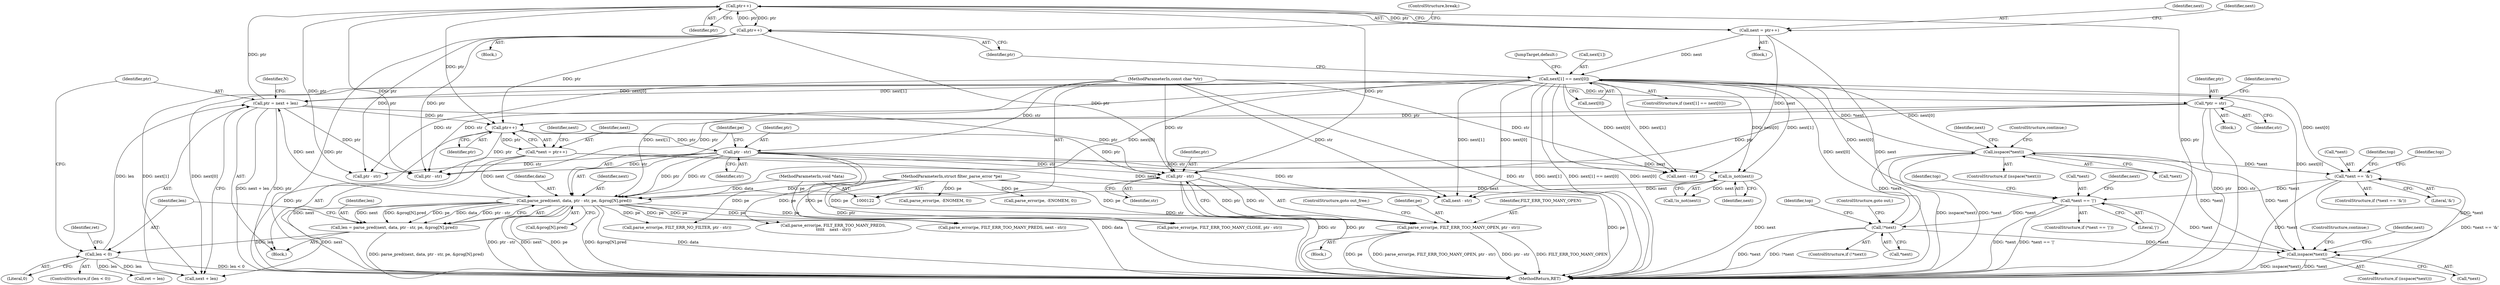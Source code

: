 digraph "0_linux_81f9c4e4177d31ced6f52a89bb70e93bfb77ca03_1@pointer" {
"1000462" [label="(Call,ptr - str)"];
"1000333" [label="(Call,ptr++)"];
"1000317" [label="(Call,ptr = next + len)"];
"1000350" [label="(Call,next[1] == next[0])"];
"1000331" [label="(Call,next = ptr++)"];
"1000336" [label="(Call,isspace(*next))"];
"1000431" [label="(Call,!*next)"];
"1000420" [label="(Call,*next == '|')"];
"1000392" [label="(Call,*next == '&')"];
"1000231" [label="(Call,isspace(*next))"];
"1000295" [label="(Call,parse_pred(next, data, ptr - str, pe, &prog[N].pred))"];
"1000259" [label="(Call,is_not(next))"];
"1000226" [label="(Call,*next = ptr++)"];
"1000228" [label="(Call,ptr++)"];
"1000358" [label="(Call,ptr++)"];
"1000133" [label="(Call,*ptr = str)"];
"1000123" [label="(MethodParameterIn,const char *str)"];
"1000127" [label="(MethodParameterIn,void *data)"];
"1000298" [label="(Call,ptr - str)"];
"1000128" [label="(MethodParameterIn,struct filter_parse_error *pe)"];
"1000309" [label="(Call,len < 0)"];
"1000293" [label="(Call,len = parse_pred(next, data, ptr - str, pe, &prog[N].pred))"];
"1000459" [label="(Call,parse_error(pe, FILT_ERR_TOO_MANY_OPEN, ptr - str))"];
"1000465" [label="(ControlStructure,goto out_free;)"];
"1000334" [label="(Identifier,ptr)"];
"1000354" [label="(Call,next[0])"];
"1000296" [label="(Identifier,next)"];
"1000228" [label="(Call,ptr++)"];
"1000272" [label="(Call,parse_error(pe, FILT_ERR_TOO_MANY_PREDS, next - str))"];
"1000314" [label="(Identifier,ret)"];
"1000330" [label="(Block,)"];
"1000123" [label="(MethodParameterIn,const char *str)"];
"1000462" [label="(Call,ptr - str)"];
"1000300" [label="(Identifier,str)"];
"1000447" [label="(Call,ptr - str)"];
"1000258" [label="(Call,!is_not(next))"];
"1000317" [label="(Call,ptr = next + len)"];
"1000351" [label="(Call,next[1])"];
"1000331" [label="(Call,next = ptr++)"];
"1000458" [label="(Block,)"];
"1000297" [label="(Identifier,data)"];
"1000342" [label="(Identifier,next)"];
"1000427" [label="(Identifier,top)"];
"1000318" [label="(Identifier,ptr)"];
"1000393" [label="(Call,*next)"];
"1000392" [label="(Call,*next == '&')"];
"1000335" [label="(ControlStructure,if (isspace(*next)))"];
"1000302" [label="(Call,&prog[N].pred)"];
"1000477" [label="(Call,ptr - str)"];
"1000350" [label="(Call,next[1] == next[0])"];
"1000226" [label="(Call,*next = ptr++)"];
"1000391" [label="(ControlStructure,if (*next == '&'))"];
"1000259" [label="(Call,is_not(next))"];
"1000405" [label="(Identifier,top)"];
"1000129" [label="(Block,)"];
"1000135" [label="(Identifier,str)"];
"1000233" [label="(Identifier,next)"];
"1000232" [label="(Call,*next)"];
"1000275" [label="(Call,next - str)"];
"1000260" [label="(Identifier,next)"];
"1000229" [label="(Identifier,ptr)"];
"1000134" [label="(Identifier,ptr)"];
"1000298" [label="(Call,ptr - str)"];
"1000431" [label="(Call,!*next)"];
"1000128" [label="(MethodParameterIn,struct filter_parse_error *pe)"];
"1000463" [label="(Identifier,ptr)"];
"1000295" [label="(Call,parse_pred(next, data, ptr - str, pe, &prog[N].pred))"];
"1000430" [label="(ControlStructure,if (!*next))"];
"1000234" [label="(ControlStructure,continue;)"];
"1000474" [label="(Call,parse_error(pe, FILT_ERR_NO_FILTER, ptr - str))"];
"1000460" [label="(Identifier,pe)"];
"1000459" [label="(Call,parse_error(pe, FILT_ERR_TOO_MANY_OPEN, ptr - str))"];
"1000432" [label="(Call,*next)"];
"1000365" [label="(Call,next - str)"];
"1000337" [label="(Call,*next)"];
"1000336" [label="(Call,isspace(*next))"];
"1000138" [label="(Identifier,inverts)"];
"1000237" [label="(Identifier,next)"];
"1000323" [label="(Identifier,N)"];
"1000395" [label="(Literal,'&')"];
"1000308" [label="(ControlStructure,if (len < 0))"];
"1000464" [label="(Identifier,str)"];
"1000421" [label="(Call,*next)"];
"1000311" [label="(Literal,0)"];
"1000349" [label="(ControlStructure,if (next[1] == next[0]))"];
"1000357" [label="(Block,)"];
"1000310" [label="(Identifier,len)"];
"1000309" [label="(Call,len < 0)"];
"1000626" [label="(MethodReturn,RET)"];
"1000339" [label="(ControlStructure,continue;)"];
"1000187" [label="(Call,parse_error(pe, -ENOMEM, 0))"];
"1000433" [label="(Identifier,next)"];
"1000333" [label="(Call,ptr++)"];
"1000231" [label="(Call,isspace(*next))"];
"1000437" [label="(Identifier,top)"];
"1000360" [label="(ControlStructure,break;)"];
"1000127" [label="(MethodParameterIn,void *data)"];
"1000338" [label="(Identifier,next)"];
"1000299" [label="(Identifier,ptr)"];
"1000361" [label="(JumpTarget,default:)"];
"1000399" [label="(Identifier,top)"];
"1000294" [label="(Identifier,len)"];
"1000227" [label="(Identifier,next)"];
"1000319" [label="(Call,next + len)"];
"1000359" [label="(Identifier,ptr)"];
"1000332" [label="(Identifier,next)"];
"1000301" [label="(Identifier,pe)"];
"1000358" [label="(Call,ptr++)"];
"1000133" [label="(Call,*ptr = str)"];
"1000230" [label="(ControlStructure,if (isspace(*next)))"];
"1000313" [label="(Call,ret = len)"];
"1000423" [label="(Literal,'|')"];
"1000461" [label="(Identifier,FILT_ERR_TOO_MANY_OPEN)"];
"1000420" [label="(Call,*next == '|')"];
"1000419" [label="(ControlStructure,if (*next == '|'))"];
"1000224" [label="(Block,)"];
"1000444" [label="(Call,parse_error(pe, FILT_ERR_TOO_MANY_CLOSE, ptr - str))"];
"1000434" [label="(ControlStructure,goto out;)"];
"1000205" [label="(Call,parse_error(pe, -ENOMEM, 0))"];
"1000362" [label="(Call,parse_error(pe, FILT_ERR_TOO_MANY_PREDS,\n\t\t\t\t\t    next - str))"];
"1000293" [label="(Call,len = parse_pred(next, data, ptr - str, pe, &prog[N].pred))"];
"1000462" -> "1000459"  [label="AST: "];
"1000462" -> "1000464"  [label="CFG: "];
"1000463" -> "1000462"  [label="AST: "];
"1000464" -> "1000462"  [label="AST: "];
"1000459" -> "1000462"  [label="CFG: "];
"1000462" -> "1000626"  [label="DDG: ptr"];
"1000462" -> "1000626"  [label="DDG: str"];
"1000462" -> "1000459"  [label="DDG: ptr"];
"1000462" -> "1000459"  [label="DDG: str"];
"1000333" -> "1000462"  [label="DDG: ptr"];
"1000317" -> "1000462"  [label="DDG: ptr"];
"1000358" -> "1000462"  [label="DDG: ptr"];
"1000228" -> "1000462"  [label="DDG: ptr"];
"1000133" -> "1000462"  [label="DDG: ptr"];
"1000298" -> "1000462"  [label="DDG: str"];
"1000123" -> "1000462"  [label="DDG: str"];
"1000333" -> "1000331"  [label="AST: "];
"1000333" -> "1000334"  [label="CFG: "];
"1000334" -> "1000333"  [label="AST: "];
"1000331" -> "1000333"  [label="CFG: "];
"1000333" -> "1000626"  [label="DDG: ptr"];
"1000333" -> "1000228"  [label="DDG: ptr"];
"1000333" -> "1000331"  [label="DDG: ptr"];
"1000317" -> "1000333"  [label="DDG: ptr"];
"1000358" -> "1000333"  [label="DDG: ptr"];
"1000333" -> "1000358"  [label="DDG: ptr"];
"1000333" -> "1000447"  [label="DDG: ptr"];
"1000333" -> "1000477"  [label="DDG: ptr"];
"1000317" -> "1000224"  [label="AST: "];
"1000317" -> "1000319"  [label="CFG: "];
"1000318" -> "1000317"  [label="AST: "];
"1000319" -> "1000317"  [label="AST: "];
"1000323" -> "1000317"  [label="CFG: "];
"1000317" -> "1000626"  [label="DDG: ptr"];
"1000317" -> "1000626"  [label="DDG: next + len"];
"1000317" -> "1000228"  [label="DDG: ptr"];
"1000350" -> "1000317"  [label="DDG: next[1]"];
"1000350" -> "1000317"  [label="DDG: next[0]"];
"1000295" -> "1000317"  [label="DDG: next"];
"1000309" -> "1000317"  [label="DDG: len"];
"1000317" -> "1000477"  [label="DDG: ptr"];
"1000350" -> "1000349"  [label="AST: "];
"1000350" -> "1000354"  [label="CFG: "];
"1000351" -> "1000350"  [label="AST: "];
"1000354" -> "1000350"  [label="AST: "];
"1000359" -> "1000350"  [label="CFG: "];
"1000361" -> "1000350"  [label="CFG: "];
"1000350" -> "1000626"  [label="DDG: next[1]"];
"1000350" -> "1000626"  [label="DDG: next[1] == next[0]"];
"1000350" -> "1000626"  [label="DDG: next[0]"];
"1000350" -> "1000231"  [label="DDG: next[0]"];
"1000350" -> "1000259"  [label="DDG: next[1]"];
"1000350" -> "1000259"  [label="DDG: next[0]"];
"1000350" -> "1000275"  [label="DDG: next[1]"];
"1000350" -> "1000275"  [label="DDG: next[0]"];
"1000350" -> "1000295"  [label="DDG: next[1]"];
"1000350" -> "1000295"  [label="DDG: next[0]"];
"1000350" -> "1000319"  [label="DDG: next[1]"];
"1000350" -> "1000319"  [label="DDG: next[0]"];
"1000350" -> "1000336"  [label="DDG: next[0]"];
"1000331" -> "1000350"  [label="DDG: next"];
"1000336" -> "1000350"  [label="DDG: *next"];
"1000350" -> "1000365"  [label="DDG: next[1]"];
"1000350" -> "1000365"  [label="DDG: next[0]"];
"1000350" -> "1000392"  [label="DDG: next[0]"];
"1000350" -> "1000420"  [label="DDG: next[0]"];
"1000350" -> "1000431"  [label="DDG: next[0]"];
"1000331" -> "1000330"  [label="AST: "];
"1000332" -> "1000331"  [label="AST: "];
"1000338" -> "1000331"  [label="CFG: "];
"1000331" -> "1000626"  [label="DDG: next"];
"1000331" -> "1000365"  [label="DDG: next"];
"1000336" -> "1000335"  [label="AST: "];
"1000336" -> "1000337"  [label="CFG: "];
"1000337" -> "1000336"  [label="AST: "];
"1000339" -> "1000336"  [label="CFG: "];
"1000342" -> "1000336"  [label="CFG: "];
"1000336" -> "1000626"  [label="DDG: isspace(*next)"];
"1000336" -> "1000626"  [label="DDG: *next"];
"1000336" -> "1000231"  [label="DDG: *next"];
"1000431" -> "1000336"  [label="DDG: *next"];
"1000231" -> "1000336"  [label="DDG: *next"];
"1000336" -> "1000392"  [label="DDG: *next"];
"1000431" -> "1000430"  [label="AST: "];
"1000431" -> "1000432"  [label="CFG: "];
"1000432" -> "1000431"  [label="AST: "];
"1000434" -> "1000431"  [label="CFG: "];
"1000437" -> "1000431"  [label="CFG: "];
"1000431" -> "1000626"  [label="DDG: *next"];
"1000431" -> "1000626"  [label="DDG: !*next"];
"1000431" -> "1000231"  [label="DDG: *next"];
"1000420" -> "1000431"  [label="DDG: *next"];
"1000420" -> "1000419"  [label="AST: "];
"1000420" -> "1000423"  [label="CFG: "];
"1000421" -> "1000420"  [label="AST: "];
"1000423" -> "1000420"  [label="AST: "];
"1000427" -> "1000420"  [label="CFG: "];
"1000433" -> "1000420"  [label="CFG: "];
"1000420" -> "1000626"  [label="DDG: *next == '|'"];
"1000420" -> "1000626"  [label="DDG: *next"];
"1000420" -> "1000231"  [label="DDG: *next"];
"1000392" -> "1000420"  [label="DDG: *next"];
"1000392" -> "1000391"  [label="AST: "];
"1000392" -> "1000395"  [label="CFG: "];
"1000393" -> "1000392"  [label="AST: "];
"1000395" -> "1000392"  [label="AST: "];
"1000399" -> "1000392"  [label="CFG: "];
"1000405" -> "1000392"  [label="CFG: "];
"1000392" -> "1000626"  [label="DDG: *next == '&'"];
"1000392" -> "1000626"  [label="DDG: *next"];
"1000392" -> "1000231"  [label="DDG: *next"];
"1000231" -> "1000230"  [label="AST: "];
"1000231" -> "1000232"  [label="CFG: "];
"1000232" -> "1000231"  [label="AST: "];
"1000234" -> "1000231"  [label="CFG: "];
"1000237" -> "1000231"  [label="CFG: "];
"1000231" -> "1000626"  [label="DDG: isspace(*next)"];
"1000231" -> "1000626"  [label="DDG: *next"];
"1000295" -> "1000293"  [label="AST: "];
"1000295" -> "1000302"  [label="CFG: "];
"1000296" -> "1000295"  [label="AST: "];
"1000297" -> "1000295"  [label="AST: "];
"1000298" -> "1000295"  [label="AST: "];
"1000301" -> "1000295"  [label="AST: "];
"1000302" -> "1000295"  [label="AST: "];
"1000293" -> "1000295"  [label="CFG: "];
"1000295" -> "1000626"  [label="DDG: ptr - str"];
"1000295" -> "1000626"  [label="DDG: next"];
"1000295" -> "1000626"  [label="DDG: pe"];
"1000295" -> "1000626"  [label="DDG: &prog[N].pred"];
"1000295" -> "1000626"  [label="DDG: data"];
"1000295" -> "1000272"  [label="DDG: pe"];
"1000295" -> "1000293"  [label="DDG: next"];
"1000295" -> "1000293"  [label="DDG: &prog[N].pred"];
"1000295" -> "1000293"  [label="DDG: pe"];
"1000295" -> "1000293"  [label="DDG: data"];
"1000295" -> "1000293"  [label="DDG: ptr - str"];
"1000259" -> "1000295"  [label="DDG: next"];
"1000226" -> "1000295"  [label="DDG: next"];
"1000127" -> "1000295"  [label="DDG: data"];
"1000298" -> "1000295"  [label="DDG: ptr"];
"1000298" -> "1000295"  [label="DDG: str"];
"1000128" -> "1000295"  [label="DDG: pe"];
"1000295" -> "1000319"  [label="DDG: next"];
"1000295" -> "1000362"  [label="DDG: pe"];
"1000295" -> "1000444"  [label="DDG: pe"];
"1000295" -> "1000459"  [label="DDG: pe"];
"1000295" -> "1000474"  [label="DDG: pe"];
"1000259" -> "1000258"  [label="AST: "];
"1000259" -> "1000260"  [label="CFG: "];
"1000260" -> "1000259"  [label="AST: "];
"1000258" -> "1000259"  [label="CFG: "];
"1000259" -> "1000626"  [label="DDG: next"];
"1000259" -> "1000258"  [label="DDG: next"];
"1000226" -> "1000259"  [label="DDG: next"];
"1000259" -> "1000275"  [label="DDG: next"];
"1000226" -> "1000224"  [label="AST: "];
"1000226" -> "1000228"  [label="CFG: "];
"1000227" -> "1000226"  [label="AST: "];
"1000228" -> "1000226"  [label="AST: "];
"1000233" -> "1000226"  [label="CFG: "];
"1000226" -> "1000626"  [label="DDG: next"];
"1000228" -> "1000226"  [label="DDG: ptr"];
"1000226" -> "1000275"  [label="DDG: next"];
"1000228" -> "1000229"  [label="CFG: "];
"1000229" -> "1000228"  [label="AST: "];
"1000228" -> "1000626"  [label="DDG: ptr"];
"1000358" -> "1000228"  [label="DDG: ptr"];
"1000133" -> "1000228"  [label="DDG: ptr"];
"1000228" -> "1000298"  [label="DDG: ptr"];
"1000228" -> "1000477"  [label="DDG: ptr"];
"1000358" -> "1000357"  [label="AST: "];
"1000358" -> "1000359"  [label="CFG: "];
"1000359" -> "1000358"  [label="AST: "];
"1000360" -> "1000358"  [label="CFG: "];
"1000358" -> "1000626"  [label="DDG: ptr"];
"1000358" -> "1000447"  [label="DDG: ptr"];
"1000358" -> "1000477"  [label="DDG: ptr"];
"1000133" -> "1000129"  [label="AST: "];
"1000133" -> "1000135"  [label="CFG: "];
"1000134" -> "1000133"  [label="AST: "];
"1000135" -> "1000133"  [label="AST: "];
"1000138" -> "1000133"  [label="CFG: "];
"1000133" -> "1000626"  [label="DDG: ptr"];
"1000133" -> "1000626"  [label="DDG: str"];
"1000123" -> "1000133"  [label="DDG: str"];
"1000133" -> "1000477"  [label="DDG: ptr"];
"1000123" -> "1000122"  [label="AST: "];
"1000123" -> "1000626"  [label="DDG: str"];
"1000123" -> "1000275"  [label="DDG: str"];
"1000123" -> "1000298"  [label="DDG: str"];
"1000123" -> "1000365"  [label="DDG: str"];
"1000123" -> "1000447"  [label="DDG: str"];
"1000123" -> "1000477"  [label="DDG: str"];
"1000127" -> "1000122"  [label="AST: "];
"1000127" -> "1000626"  [label="DDG: data"];
"1000298" -> "1000300"  [label="CFG: "];
"1000299" -> "1000298"  [label="AST: "];
"1000300" -> "1000298"  [label="AST: "];
"1000301" -> "1000298"  [label="CFG: "];
"1000298" -> "1000626"  [label="DDG: ptr"];
"1000298" -> "1000626"  [label="DDG: str"];
"1000298" -> "1000275"  [label="DDG: str"];
"1000298" -> "1000365"  [label="DDG: str"];
"1000298" -> "1000447"  [label="DDG: str"];
"1000298" -> "1000477"  [label="DDG: str"];
"1000128" -> "1000122"  [label="AST: "];
"1000128" -> "1000626"  [label="DDG: pe"];
"1000128" -> "1000187"  [label="DDG: pe"];
"1000128" -> "1000205"  [label="DDG: pe"];
"1000128" -> "1000272"  [label="DDG: pe"];
"1000128" -> "1000362"  [label="DDG: pe"];
"1000128" -> "1000444"  [label="DDG: pe"];
"1000128" -> "1000459"  [label="DDG: pe"];
"1000128" -> "1000474"  [label="DDG: pe"];
"1000309" -> "1000308"  [label="AST: "];
"1000309" -> "1000311"  [label="CFG: "];
"1000310" -> "1000309"  [label="AST: "];
"1000311" -> "1000309"  [label="AST: "];
"1000314" -> "1000309"  [label="CFG: "];
"1000318" -> "1000309"  [label="CFG: "];
"1000309" -> "1000626"  [label="DDG: len < 0"];
"1000293" -> "1000309"  [label="DDG: len"];
"1000309" -> "1000313"  [label="DDG: len"];
"1000309" -> "1000319"  [label="DDG: len"];
"1000293" -> "1000224"  [label="AST: "];
"1000294" -> "1000293"  [label="AST: "];
"1000310" -> "1000293"  [label="CFG: "];
"1000293" -> "1000626"  [label="DDG: parse_pred(next, data, ptr - str, pe, &prog[N].pred)"];
"1000459" -> "1000458"  [label="AST: "];
"1000460" -> "1000459"  [label="AST: "];
"1000461" -> "1000459"  [label="AST: "];
"1000465" -> "1000459"  [label="CFG: "];
"1000459" -> "1000626"  [label="DDG: FILT_ERR_TOO_MANY_OPEN"];
"1000459" -> "1000626"  [label="DDG: pe"];
"1000459" -> "1000626"  [label="DDG: parse_error(pe, FILT_ERR_TOO_MANY_OPEN, ptr - str)"];
"1000459" -> "1000626"  [label="DDG: ptr - str"];
}
